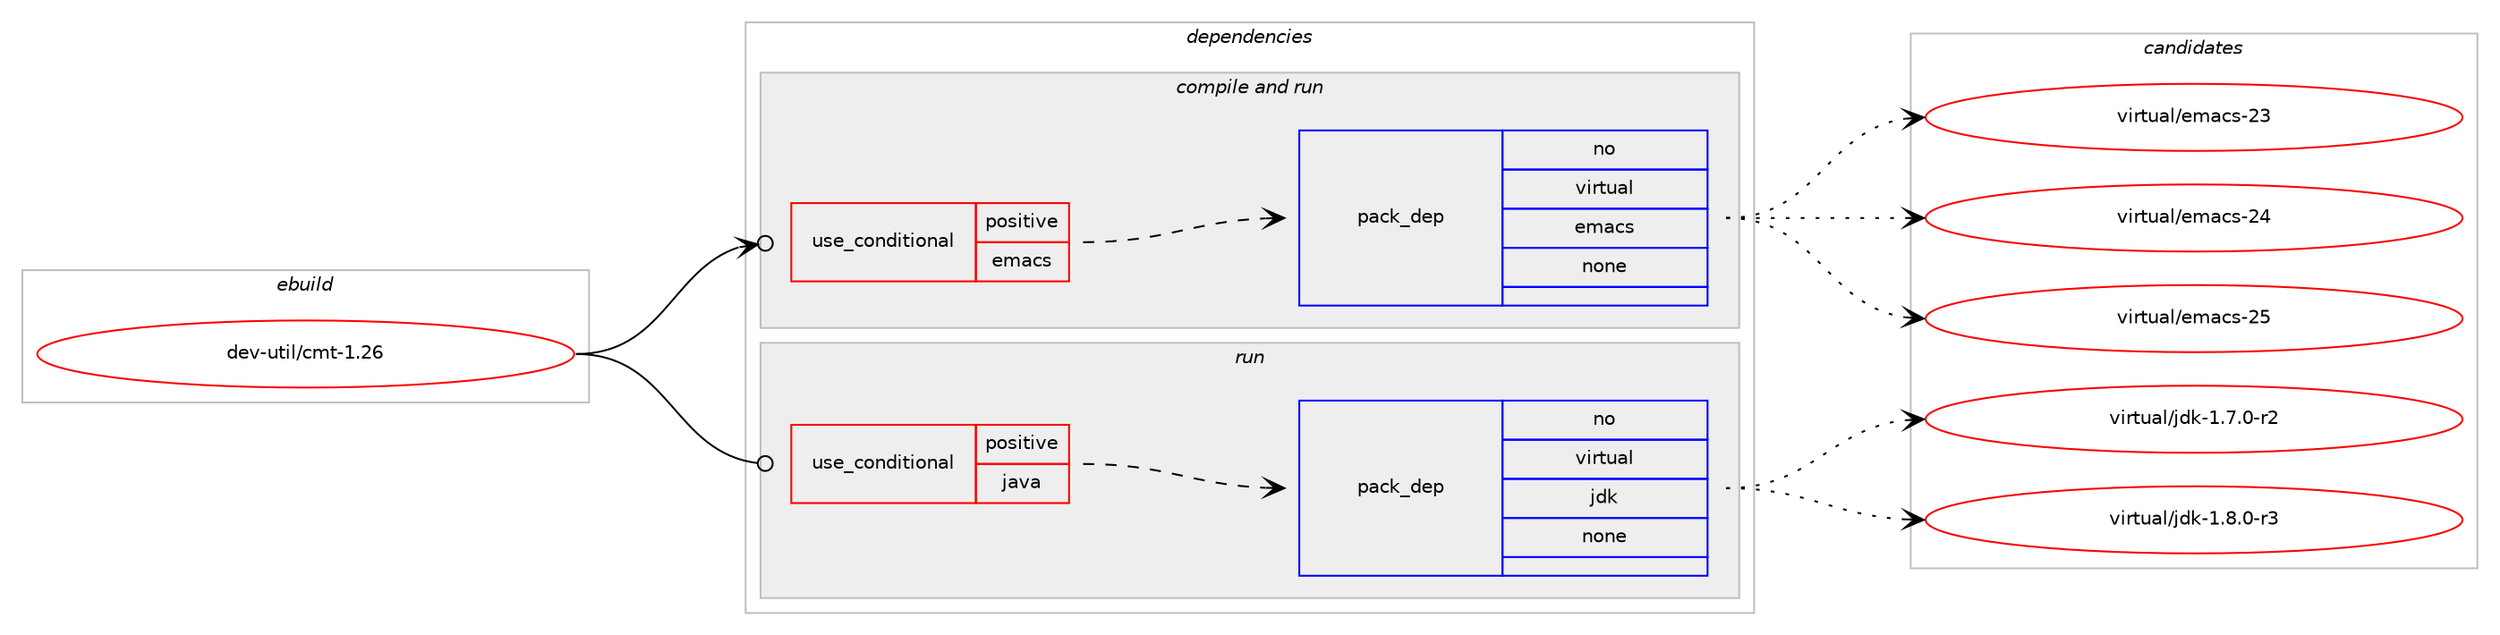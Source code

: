 digraph prolog {

# *************
# Graph options
# *************

newrank=true;
concentrate=true;
compound=true;
graph [rankdir=LR,fontname=Helvetica,fontsize=10,ranksep=1.5];#, ranksep=2.5, nodesep=0.2];
edge  [arrowhead=vee];
node  [fontname=Helvetica,fontsize=10];

# **********
# The ebuild
# **********

subgraph cluster_leftcol {
color=gray;
rank=same;
label=<<i>ebuild</i>>;
id [label="dev-util/cmt-1.26", color=red, width=4, href="../dev-util/cmt-1.26.svg"];
}

# ****************
# The dependencies
# ****************

subgraph cluster_midcol {
color=gray;
label=<<i>dependencies</i>>;
subgraph cluster_compile {
fillcolor="#eeeeee";
style=filled;
label=<<i>compile</i>>;
}
subgraph cluster_compileandrun {
fillcolor="#eeeeee";
style=filled;
label=<<i>compile and run</i>>;
subgraph cond77583 {
dependency283276 [label=<<TABLE BORDER="0" CELLBORDER="1" CELLSPACING="0" CELLPADDING="4"><TR><TD ROWSPAN="3" CELLPADDING="10">use_conditional</TD></TR><TR><TD>positive</TD></TR><TR><TD>emacs</TD></TR></TABLE>>, shape=none, color=red];
subgraph pack201485 {
dependency283277 [label=<<TABLE BORDER="0" CELLBORDER="1" CELLSPACING="0" CELLPADDING="4" WIDTH="220"><TR><TD ROWSPAN="6" CELLPADDING="30">pack_dep</TD></TR><TR><TD WIDTH="110">no</TD></TR><TR><TD>virtual</TD></TR><TR><TD>emacs</TD></TR><TR><TD>none</TD></TR><TR><TD></TD></TR></TABLE>>, shape=none, color=blue];
}
dependency283276:e -> dependency283277:w [weight=20,style="dashed",arrowhead="vee"];
}
id:e -> dependency283276:w [weight=20,style="solid",arrowhead="odotvee"];
}
subgraph cluster_run {
fillcolor="#eeeeee";
style=filled;
label=<<i>run</i>>;
subgraph cond77584 {
dependency283278 [label=<<TABLE BORDER="0" CELLBORDER="1" CELLSPACING="0" CELLPADDING="4"><TR><TD ROWSPAN="3" CELLPADDING="10">use_conditional</TD></TR><TR><TD>positive</TD></TR><TR><TD>java</TD></TR></TABLE>>, shape=none, color=red];
subgraph pack201486 {
dependency283279 [label=<<TABLE BORDER="0" CELLBORDER="1" CELLSPACING="0" CELLPADDING="4" WIDTH="220"><TR><TD ROWSPAN="6" CELLPADDING="30">pack_dep</TD></TR><TR><TD WIDTH="110">no</TD></TR><TR><TD>virtual</TD></TR><TR><TD>jdk</TD></TR><TR><TD>none</TD></TR><TR><TD></TD></TR></TABLE>>, shape=none, color=blue];
}
dependency283278:e -> dependency283279:w [weight=20,style="dashed",arrowhead="vee"];
}
id:e -> dependency283278:w [weight=20,style="solid",arrowhead="odot"];
}
}

# **************
# The candidates
# **************

subgraph cluster_choices {
rank=same;
color=gray;
label=<<i>candidates</i>>;

subgraph choice201485 {
color=black;
nodesep=1;
choice11810511411611797108471011099799115455051 [label="virtual/emacs-23", color=red, width=4,href="../virtual/emacs-23.svg"];
choice11810511411611797108471011099799115455052 [label="virtual/emacs-24", color=red, width=4,href="../virtual/emacs-24.svg"];
choice11810511411611797108471011099799115455053 [label="virtual/emacs-25", color=red, width=4,href="../virtual/emacs-25.svg"];
dependency283277:e -> choice11810511411611797108471011099799115455051:w [style=dotted,weight="100"];
dependency283277:e -> choice11810511411611797108471011099799115455052:w [style=dotted,weight="100"];
dependency283277:e -> choice11810511411611797108471011099799115455053:w [style=dotted,weight="100"];
}
subgraph choice201486 {
color=black;
nodesep=1;
choice11810511411611797108471061001074549465546484511450 [label="virtual/jdk-1.7.0-r2", color=red, width=4,href="../virtual/jdk-1.7.0-r2.svg"];
choice11810511411611797108471061001074549465646484511451 [label="virtual/jdk-1.8.0-r3", color=red, width=4,href="../virtual/jdk-1.8.0-r3.svg"];
dependency283279:e -> choice11810511411611797108471061001074549465546484511450:w [style=dotted,weight="100"];
dependency283279:e -> choice11810511411611797108471061001074549465646484511451:w [style=dotted,weight="100"];
}
}

}
